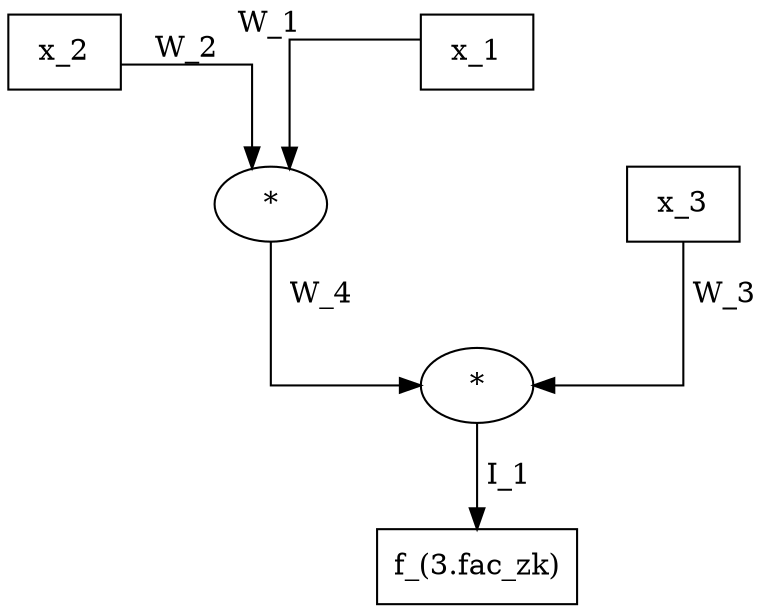digraph G1 {
	graph [forcelabels=true,
		nodesep=2.0,
		splines=ortho
	];
	n1	[label=x_2,
		shape=box];
	n3	[label="*"];
	n1 -> n3	[xlabel="W_2 "];
	n5	[label="*"];
	n3 -> n5	[label=W_4];
	n2	[label=x_1,
		shape=box];
	n2 -> n3	[xlabel=" W_1"];
	n6	[label="f_(3.fac_zk)",
		shape=box];
	n5 -> n6	[label=" I_1"];
	n4	[label=x_3,
		shape=box];
	n4 -> n5	[label=" W_3"];
}
